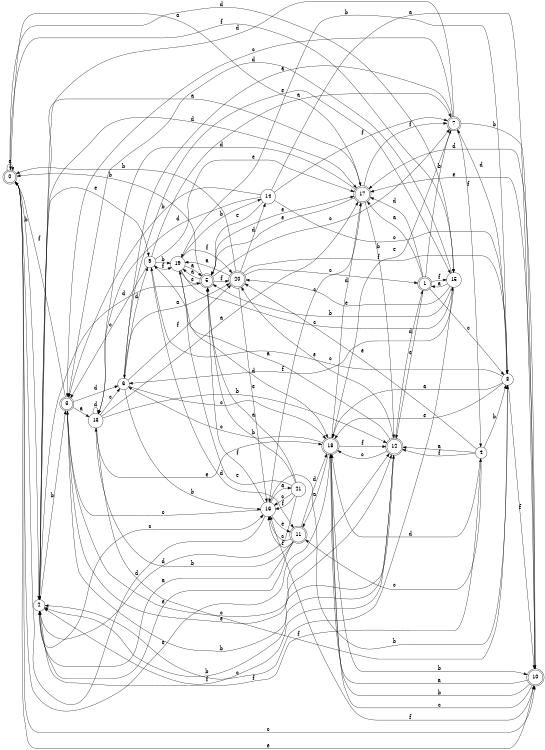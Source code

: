 digraph n18_7 {
__start0 [label="" shape="none"];

rankdir=LR;
size="8,5";

s0 [style="rounded,filled", color="black", fillcolor="white" shape="doublecircle", label="0"];
s1 [style="rounded,filled", color="black", fillcolor="white" shape="doublecircle", label="1"];
s2 [style="filled", color="black", fillcolor="white" shape="circle", label="2"];
s3 [style="rounded,filled", color="black", fillcolor="white" shape="doublecircle", label="3"];
s4 [style="filled", color="black", fillcolor="white" shape="circle", label="4"];
s5 [style="rounded,filled", color="black", fillcolor="white" shape="doublecircle", label="5"];
s6 [style="filled", color="black", fillcolor="white" shape="circle", label="6"];
s7 [style="rounded,filled", color="black", fillcolor="white" shape="doublecircle", label="7"];
s8 [style="filled", color="black", fillcolor="white" shape="circle", label="8"];
s9 [style="filled", color="black", fillcolor="white" shape="circle", label="9"];
s10 [style="rounded,filled", color="black", fillcolor="white" shape="doublecircle", label="10"];
s11 [style="rounded,filled", color="black", fillcolor="white" shape="doublecircle", label="11"];
s12 [style="rounded,filled", color="black", fillcolor="white" shape="doublecircle", label="12"];
s13 [style="filled", color="black", fillcolor="white" shape="circle", label="13"];
s14 [style="filled", color="black", fillcolor="white" shape="circle", label="14"];
s15 [style="filled", color="black", fillcolor="white" shape="circle", label="15"];
s16 [style="filled", color="black", fillcolor="white" shape="circle", label="16"];
s17 [style="rounded,filled", color="black", fillcolor="white" shape="doublecircle", label="17"];
s18 [style="rounded,filled", color="black", fillcolor="white" shape="doublecircle", label="18"];
s19 [style="filled", color="black", fillcolor="white" shape="circle", label="19"];
s20 [style="rounded,filled", color="black", fillcolor="white" shape="doublecircle", label="20"];
s21 [style="filled", color="black", fillcolor="white" shape="circle", label="21"];
s0 -> s0 [label="a"];
s0 -> s2 [label="b"];
s0 -> s10 [label="c"];
s0 -> s15 [label="d"];
s0 -> s10 [label="e"];
s0 -> s15 [label="f"];
s1 -> s17 [label="a"];
s1 -> s7 [label="b"];
s1 -> s8 [label="c"];
s1 -> s17 [label="d"];
s1 -> s12 [label="e"];
s1 -> s15 [label="f"];
s2 -> s17 [label="a"];
s2 -> s3 [label="b"];
s2 -> s16 [label="c"];
s2 -> s17 [label="d"];
s2 -> s9 [label="e"];
s2 -> s4 [label="f"];
s3 -> s13 [label="a"];
s3 -> s12 [label="b"];
s3 -> s12 [label="c"];
s3 -> s6 [label="d"];
s3 -> s12 [label="e"];
s3 -> s0 [label="f"];
s4 -> s12 [label="a"];
s4 -> s8 [label="b"];
s4 -> s11 [label="c"];
s4 -> s18 [label="d"];
s4 -> s20 [label="e"];
s4 -> s12 [label="f"];
s5 -> s19 [label="a"];
s5 -> s0 [label="b"];
s5 -> s7 [label="c"];
s5 -> s2 [label="d"];
s5 -> s17 [label="e"];
s5 -> s20 [label="f"];
s6 -> s20 [label="a"];
s6 -> s16 [label="b"];
s6 -> s18 [label="c"];
s6 -> s9 [label="d"];
s6 -> s15 [label="e"];
s6 -> s20 [label="f"];
s7 -> s6 [label="a"];
s7 -> s10 [label="b"];
s7 -> s3 [label="c"];
s7 -> s2 [label="d"];
s7 -> s18 [label="e"];
s7 -> s4 [label="f"];
s8 -> s18 [label="a"];
s8 -> s19 [label="b"];
s8 -> s9 [label="c"];
s8 -> s7 [label="d"];
s8 -> s18 [label="e"];
s8 -> s10 [label="f"];
s9 -> s7 [label="a"];
s9 -> s19 [label="b"];
s9 -> s3 [label="c"];
s9 -> s11 [label="d"];
s9 -> s17 [label="e"];
s9 -> s19 [label="f"];
s10 -> s18 [label="a"];
s10 -> s18 [label="b"];
s10 -> s18 [label="c"];
s10 -> s17 [label="d"];
s10 -> s17 [label="e"];
s10 -> s16 [label="f"];
s11 -> s2 [label="a"];
s11 -> s13 [label="b"];
s11 -> s16 [label="c"];
s11 -> s18 [label="d"];
s11 -> s2 [label="e"];
s11 -> s16 [label="f"];
s12 -> s9 [label="a"];
s12 -> s2 [label="b"];
s12 -> s18 [label="c"];
s12 -> s1 [label="d"];
s12 -> s20 [label="e"];
s12 -> s2 [label="f"];
s13 -> s17 [label="a"];
s13 -> s12 [label="b"];
s13 -> s6 [label="c"];
s13 -> s13 [label="d"];
s13 -> s18 [label="e"];
s13 -> s8 [label="f"];
s14 -> s10 [label="a"];
s14 -> s3 [label="b"];
s14 -> s8 [label="c"];
s14 -> s13 [label="d"];
s14 -> s5 [label="e"];
s14 -> s7 [label="f"];
s15 -> s1 [label="a"];
s15 -> s5 [label="b"];
s15 -> s2 [label="c"];
s15 -> s3 [label="d"];
s15 -> s20 [label="e"];
s15 -> s6 [label="f"];
s16 -> s21 [label="a"];
s16 -> s8 [label="b"];
s16 -> s3 [label="c"];
s16 -> s0 [label="d"];
s16 -> s11 [label="e"];
s16 -> s5 [label="f"];
s17 -> s0 [label="a"];
s17 -> s12 [label="b"];
s17 -> s16 [label="c"];
s17 -> s13 [label="d"];
s17 -> s5 [label="e"];
s17 -> s7 [label="f"];
s18 -> s11 [label="a"];
s18 -> s10 [label="b"];
s18 -> s6 [label="c"];
s18 -> s17 [label="d"];
s18 -> s0 [label="e"];
s18 -> s12 [label="f"];
s19 -> s5 [label="a"];
s19 -> s14 [label="b"];
s19 -> s15 [label="c"];
s19 -> s18 [label="d"];
s19 -> s5 [label="e"];
s19 -> s20 [label="f"];
s20 -> s19 [label="a"];
s20 -> s0 [label="b"];
s20 -> s1 [label="c"];
s20 -> s14 [label="d"];
s20 -> s16 [label="e"];
s20 -> s8 [label="f"];
s21 -> s5 [label="a"];
s21 -> s5 [label="b"];
s21 -> s16 [label="c"];
s21 -> s2 [label="d"];
s21 -> s19 [label="e"];
s21 -> s16 [label="f"];

}